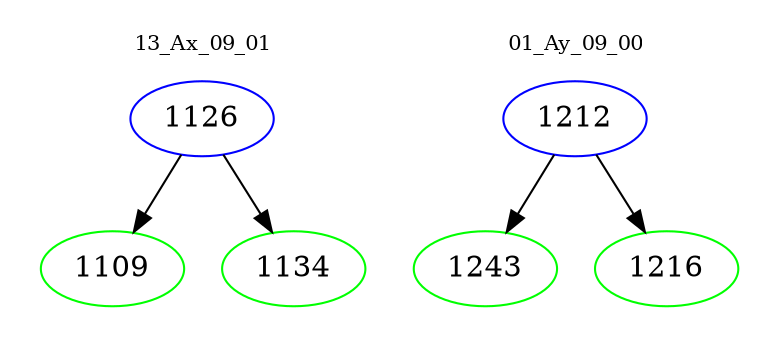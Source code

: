 digraph{
subgraph cluster_0 {
color = white
label = "13_Ax_09_01";
fontsize=10;
T0_1126 [label="1126", color="blue"]
T0_1126 -> T0_1109 [color="black"]
T0_1109 [label="1109", color="green"]
T0_1126 -> T0_1134 [color="black"]
T0_1134 [label="1134", color="green"]
}
subgraph cluster_1 {
color = white
label = "01_Ay_09_00";
fontsize=10;
T1_1212 [label="1212", color="blue"]
T1_1212 -> T1_1243 [color="black"]
T1_1243 [label="1243", color="green"]
T1_1212 -> T1_1216 [color="black"]
T1_1216 [label="1216", color="green"]
}
}
